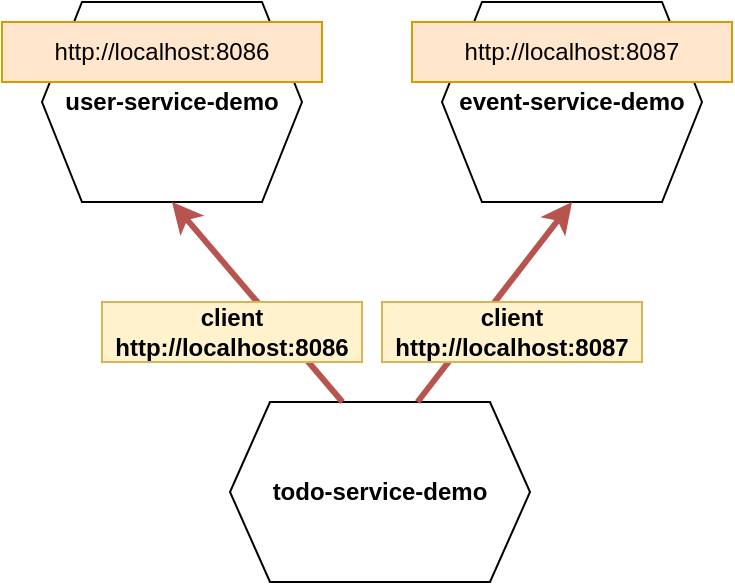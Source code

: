 <mxfile version="20.8.16" type="device" pages="3"><diagram name="Without Consul" id="pJGJGJH2HpTVxsTem8q6"><mxGraphModel dx="954" dy="561" grid="1" gridSize="10" guides="1" tooltips="1" connect="1" arrows="1" fold="1" page="1" pageScale="1" pageWidth="827" pageHeight="1169" math="0" shadow="0"><root><mxCell id="0"/><mxCell id="1" parent="0"/><mxCell id="cuYoIOxtwuGZS6zvFt5r-3" value="&lt;b&gt;user-service-demo&lt;/b&gt;" style="shape=hexagon;perimeter=hexagonPerimeter2;whiteSpace=wrap;html=1;fixedSize=1;" vertex="1" parent="1"><mxGeometry x="170" y="40" width="130" height="100" as="geometry"/></mxCell><mxCell id="cuYoIOxtwuGZS6zvFt5r-4" value="&lt;b&gt;event-service-demo&lt;/b&gt;" style="shape=hexagon;perimeter=hexagonPerimeter2;whiteSpace=wrap;html=1;fixedSize=1;size=20;" vertex="1" parent="1"><mxGeometry x="370" y="40" width="130" height="100" as="geometry"/></mxCell><mxCell id="cuYoIOxtwuGZS6zvFt5r-5" value="todo-service-demo" style="shape=hexagon;perimeter=hexagonPerimeter2;whiteSpace=wrap;html=1;fixedSize=1;fontStyle=1" vertex="1" parent="1"><mxGeometry x="264" y="240" width="150" height="90" as="geometry"/></mxCell><mxCell id="cuYoIOxtwuGZS6zvFt5r-7" value="" style="endArrow=classic;html=1;rounded=0;entryX=0.5;entryY=1;entryDx=0;entryDy=0;exitX=0.375;exitY=0;exitDx=0;exitDy=0;strokeWidth=3;fillColor=#f8cecc;strokeColor=#b85450;" edge="1" parent="1" source="cuYoIOxtwuGZS6zvFt5r-5" target="cuYoIOxtwuGZS6zvFt5r-3"><mxGeometry width="50" height="50" relative="1" as="geometry"><mxPoint x="390" y="320" as="sourcePoint"/><mxPoint x="440" y="270" as="targetPoint"/></mxGeometry></mxCell><mxCell id="cuYoIOxtwuGZS6zvFt5r-8" value="http://localhost:8086" style="text;html=1;strokeColor=#d79b00;fillColor=#ffe6cc;align=center;verticalAlign=middle;whiteSpace=wrap;rounded=0;" vertex="1" parent="1"><mxGeometry x="150" y="50" width="160" height="30" as="geometry"/></mxCell><mxCell id="cuYoIOxtwuGZS6zvFt5r-9" value="http://localhost:8087" style="text;html=1;strokeColor=#d79b00;fillColor=#ffe6cc;align=center;verticalAlign=middle;whiteSpace=wrap;rounded=0;" vertex="1" parent="1"><mxGeometry x="355" y="50" width="160" height="30" as="geometry"/></mxCell><mxCell id="cuYoIOxtwuGZS6zvFt5r-10" value="client&lt;br&gt;http://localhost:8086" style="text;html=1;strokeColor=#d6b656;fillColor=#fff2cc;align=center;verticalAlign=middle;whiteSpace=wrap;rounded=0;fontStyle=1" vertex="1" parent="1"><mxGeometry x="200" y="190" width="130" height="30" as="geometry"/></mxCell><mxCell id="cuYoIOxtwuGZS6zvFt5r-12" value="" style="endArrow=classic;html=1;rounded=0;entryX=0.5;entryY=1;entryDx=0;entryDy=0;exitX=0.625;exitY=0;exitDx=0;exitDy=0;strokeWidth=3;fillColor=#f8cecc;strokeColor=#b85450;" edge="1" parent="1" source="cuYoIOxtwuGZS6zvFt5r-5" target="cuYoIOxtwuGZS6zvFt5r-4"><mxGeometry width="50" height="50" relative="1" as="geometry"><mxPoint x="390" y="310" as="sourcePoint"/><mxPoint x="440" y="260" as="targetPoint"/></mxGeometry></mxCell><mxCell id="cuYoIOxtwuGZS6zvFt5r-13" value="client&lt;br&gt;http://localhost:8087" style="text;html=1;strokeColor=#d6b656;fillColor=#fff2cc;align=center;verticalAlign=middle;whiteSpace=wrap;rounded=0;fontStyle=1" vertex="1" parent="1"><mxGeometry x="340" y="190" width="130" height="30" as="geometry"/></mxCell></root></mxGraphModel></diagram><diagram id="XZwwiurBzx0vcf3OfDmW" name="Consul Registration"><mxGraphModel dx="954" dy="561" grid="1" gridSize="10" guides="1" tooltips="1" connect="1" arrows="1" fold="1" page="1" pageScale="1" pageWidth="827" pageHeight="1169" math="0" shadow="0"><root><mxCell id="0"/><mxCell id="1" parent="0"/><mxCell id="8OhgozEGQXNp_SABAoEV-1" value="Discovery Service (Consul)" style="rounded=1;whiteSpace=wrap;html=1;fontStyle=1;fillColor=#dae8fc;strokeColor=#6c8ebf;" vertex="1" parent="1"><mxGeometry x="60" y="40" width="590" height="50" as="geometry"/></mxCell><mxCell id="vADorN9WsqTF7iw81Uom-1" value="&lt;b&gt;user-service-demo&lt;/b&gt;" style="shape=hexagon;perimeter=hexagonPerimeter2;whiteSpace=wrap;html=1;fixedSize=1;" vertex="1" parent="1"><mxGeometry x="90" y="180" width="130" height="100" as="geometry"/></mxCell><mxCell id="vADorN9WsqTF7iw81Uom-2" value="&lt;b&gt;event-service-demo&lt;/b&gt;" style="shape=hexagon;perimeter=hexagonPerimeter2;whiteSpace=wrap;html=1;fixedSize=1;size=20;" vertex="1" parent="1"><mxGeometry x="500" y="180" width="130" height="100" as="geometry"/></mxCell><mxCell id="vADorN9WsqTF7iw81Uom-3" value="todo-service-demo" style="shape=hexagon;perimeter=hexagonPerimeter2;whiteSpace=wrap;html=1;fixedSize=1;fontStyle=1" vertex="1" parent="1"><mxGeometry x="289" y="177.5" width="146" height="105" as="geometry"/></mxCell><mxCell id="HCNP4ZajW3oGw_G67VYD-1" value="" style="endArrow=classic;html=1;rounded=0;entryX=0.158;entryY=1;entryDx=0;entryDy=0;exitX=0.5;exitY=0;exitDx=0;exitDy=0;entryPerimeter=0;strokeWidth=3;fillColor=#f8cecc;strokeColor=#b85450;" edge="1" parent="1" source="vADorN9WsqTF7iw81Uom-1" target="8OhgozEGQXNp_SABAoEV-1"><mxGeometry width="50" height="50" relative="1" as="geometry"><mxPoint x="320.25" y="240" as="sourcePoint"/><mxPoint x="235" y="140" as="targetPoint"/></mxGeometry></mxCell><mxCell id="E3Ide1gG0OKo12VO2SoF-1" value="I am running at http://localhost:8086" style="text;html=1;strokeColor=#d79b00;fillColor=#ffe6cc;align=center;verticalAlign=middle;whiteSpace=wrap;rounded=0;" vertex="1" parent="1"><mxGeometry x="75" y="130" width="160" height="30" as="geometry"/></mxCell><mxCell id="E3Ide1gG0OKo12VO2SoF-4" value="" style="endArrow=classic;html=1;rounded=0;entryX=0.5;entryY=1;entryDx=0;entryDy=0;exitX=0.445;exitY=-0.019;exitDx=0;exitDy=0;exitPerimeter=0;fillColor=#f8cecc;strokeColor=#b85450;strokeWidth=3;" edge="1" parent="1" source="vADorN9WsqTF7iw81Uom-3" target="8OhgozEGQXNp_SABAoEV-1"><mxGeometry width="50" height="50" relative="1" as="geometry"><mxPoint x="165" y="190" as="sourcePoint"/><mxPoint x="163.22" y="100" as="targetPoint"/></mxGeometry></mxCell><mxCell id="E3Ide1gG0OKo12VO2SoF-2" value="I am running at http://localhost:8080" style="text;html=1;strokeColor=#d79b00;fillColor=#ffe6cc;align=center;verticalAlign=middle;whiteSpace=wrap;rounded=0;" vertex="1" parent="1"><mxGeometry x="275" y="130" width="160" height="30" as="geometry"/></mxCell><mxCell id="E3Ide1gG0OKo12VO2SoF-5" value="" style="endArrow=classic;html=1;rounded=0;exitX=0.5;exitY=0;exitDx=0;exitDy=0;fillColor=#f8cecc;strokeColor=#b85450;strokeWidth=3;" edge="1" parent="1" source="vADorN9WsqTF7iw81Uom-2"><mxGeometry width="50" height="50" relative="1" as="geometry"><mxPoint x="363.97" y="185.505" as="sourcePoint"/><mxPoint x="565" y="90" as="targetPoint"/></mxGeometry></mxCell><mxCell id="E3Ide1gG0OKo12VO2SoF-3" value="I am running at http://localhost:8087" style="text;html=1;strokeColor=#d79b00;fillColor=#ffe6cc;align=center;verticalAlign=middle;whiteSpace=wrap;rounded=0;" vertex="1" parent="1"><mxGeometry x="485" y="130" width="160" height="30" as="geometry"/></mxCell></root></mxGraphModel></diagram><diagram id="-0QKkeU-7e_b-iISS5l9" name="Service Discovery"><mxGraphModel dx="954" dy="561" grid="1" gridSize="10" guides="1" tooltips="1" connect="1" arrows="1" fold="1" page="1" pageScale="1" pageWidth="827" pageHeight="1169" math="0" shadow="0"><root><mxCell id="0"/><mxCell id="1" parent="0"/><mxCell id="mrTNvC262KnvSfkT8mch-1" value="Discovery Service (Consul)" style="rounded=1;whiteSpace=wrap;html=1;fontStyle=1;fillColor=#dae8fc;strokeColor=#6c8ebf;" vertex="1" parent="1"><mxGeometry x="330" y="20" width="220" height="50" as="geometry"/></mxCell><mxCell id="m-U_A62tr5FcFGPc3U6u-1" value="&lt;b&gt;user-service-demo&lt;/b&gt;" style="shape=hexagon;perimeter=hexagonPerimeter2;whiteSpace=wrap;html=1;fixedSize=1;" vertex="1" parent="1"><mxGeometry x="70" y="192.5" width="130" height="100" as="geometry"/></mxCell><mxCell id="m-U_A62tr5FcFGPc3U6u-3" value="todo-service-demo" style="shape=hexagon;perimeter=hexagonPerimeter2;whiteSpace=wrap;html=1;fixedSize=1;fontStyle=1" vertex="1" parent="1"><mxGeometry x="370" y="192.5" width="180" height="97.5" as="geometry"/></mxCell><mxCell id="m-U_A62tr5FcFGPc3U6u-4" value="" style="endArrow=classic;html=1;rounded=0;entryX=0.654;entryY=1.02;entryDx=0;entryDy=0;entryPerimeter=0;fillColor=#f8cecc;strokeColor=#b85450;strokeWidth=3;" edge="1" parent="1" target="mrTNvC262KnvSfkT8mch-1"><mxGeometry width="50" height="50" relative="1" as="geometry"><mxPoint x="515" y="190" as="sourcePoint"/><mxPoint x="350" y="70" as="targetPoint"/></mxGeometry></mxCell><mxCell id="m-U_A62tr5FcFGPc3U6u-5" value="What is the address of&lt;br&gt;user-service-demo?" style="edgeLabel;html=1;align=center;verticalAlign=middle;resizable=0;points=[];fontStyle=1" vertex="1" connectable="0" parent="m-U_A62tr5FcFGPc3U6u-4"><mxGeometry x="-0.1" y="1" relative="1" as="geometry"><mxPoint x="5" y="-26" as="offset"/></mxGeometry></mxCell><mxCell id="m-U_A62tr5FcFGPc3U6u-6" value="" style="endArrow=classic;html=1;rounded=0;exitX=0.484;exitY=1.03;exitDx=0;exitDy=0;exitPerimeter=0;fillColor=#f8cecc;strokeColor=#b85450;strokeWidth=3;" edge="1" parent="1" source="mrTNvC262KnvSfkT8mch-1"><mxGeometry width="50" height="50" relative="1" as="geometry"><mxPoint x="380" y="250" as="sourcePoint"/><mxPoint x="400" y="190" as="targetPoint"/></mxGeometry></mxCell><mxCell id="m-U_A62tr5FcFGPc3U6u-7" value="it is at &lt;br&gt;http://localhost:8086" style="edgeLabel;html=1;align=center;verticalAlign=middle;resizable=0;points=[];fontStyle=1" vertex="1" connectable="0" parent="m-U_A62tr5FcFGPc3U6u-6"><mxGeometry x="0.08" relative="1" as="geometry"><mxPoint y="14" as="offset"/></mxGeometry></mxCell><mxCell id="m-U_A62tr5FcFGPc3U6u-8" value="" style="endArrow=classic;html=1;rounded=0;fillColor=#f8cecc;strokeColor=#b85450;strokeWidth=3;exitX=0;exitY=0.5;exitDx=0;exitDy=0;" edge="1" parent="1" source="m-U_A62tr5FcFGPc3U6u-3"><mxGeometry width="50" height="50" relative="1" as="geometry"><mxPoint x="360" y="240" as="sourcePoint"/><mxPoint x="210" y="240" as="targetPoint"/></mxGeometry></mxCell><mxCell id="m-U_A62tr5FcFGPc3U6u-9" value="Make Request" style="edgeLabel;html=1;align=center;verticalAlign=middle;resizable=0;points=[];fontStyle=1" vertex="1" connectable="0" parent="m-U_A62tr5FcFGPc3U6u-8"><mxGeometry relative="1" as="geometry"><mxPoint as="offset"/></mxGeometry></mxCell><mxCell id="H3wt6t7iTNebJkhkSMj_-1" value="&lt;b&gt;&lt;font style=&quot;font-size: 13px;&quot;&gt;1&lt;/font&gt;&lt;/b&gt;" style="ellipse;whiteSpace=wrap;html=1;aspect=fixed;fillColor=#dae8fc;strokeColor=#6c8ebf;" vertex="1" parent="1"><mxGeometry x="520" y="130" width="30" height="30" as="geometry"/></mxCell><mxCell id="H3wt6t7iTNebJkhkSMj_-2" value="&lt;b&gt;&lt;font style=&quot;font-size: 13px;&quot;&gt;2&lt;/font&gt;&lt;/b&gt;" style="ellipse;whiteSpace=wrap;html=1;aspect=fixed;fillColor=#dae8fc;strokeColor=#6c8ebf;" vertex="1" parent="1"><mxGeometry x="384" y="100" width="30" height="30" as="geometry"/></mxCell><mxCell id="H3wt6t7iTNebJkhkSMj_-3" value="&lt;b&gt;&lt;font style=&quot;font-size: 13px;&quot;&gt;3&lt;/font&gt;&lt;/b&gt;" style="ellipse;whiteSpace=wrap;html=1;aspect=fixed;fillColor=#dae8fc;strokeColor=#6c8ebf;" vertex="1" parent="1"><mxGeometry x="220" y="192.5" width="30" height="30" as="geometry"/></mxCell></root></mxGraphModel></diagram></mxfile>